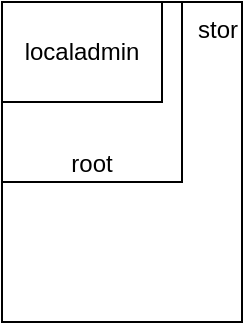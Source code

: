 <mxfile version="15.3.5" type="github">
  <diagram id="iNa6gwHDbmFlnGHxlJda" name="Page-1">
    <mxGraphModel dx="895" dy="579" grid="1" gridSize="10" guides="1" tooltips="1" connect="1" arrows="1" fold="1" page="1" pageScale="1" pageWidth="850" pageHeight="1100" math="0" shadow="0">
      <root>
        <mxCell id="0" />
        <mxCell id="1" parent="0" />
        <mxCell id="ymZPFQbYxSYndFlLcDs0-1" value="stor" style="rounded=0;whiteSpace=wrap;html=1;hachureGap=4;pointerEvents=0;align=right;verticalAlign=top;" vertex="1" parent="1">
          <mxGeometry x="440" y="120" width="120" height="160" as="geometry" />
        </mxCell>
        <mxCell id="ymZPFQbYxSYndFlLcDs0-3" value="root" style="rounded=0;whiteSpace=wrap;html=1;hachureGap=4;pointerEvents=0;align=center;verticalAlign=bottom;" vertex="1" parent="1">
          <mxGeometry x="440" y="120" width="90" height="90" as="geometry" />
        </mxCell>
        <mxCell id="ymZPFQbYxSYndFlLcDs0-2" value="localadmin" style="rounded=0;whiteSpace=wrap;html=1;hachureGap=4;pointerEvents=0;rotation=0;" vertex="1" parent="1">
          <mxGeometry x="440" y="120" width="80" height="50" as="geometry" />
        </mxCell>
      </root>
    </mxGraphModel>
  </diagram>
</mxfile>
